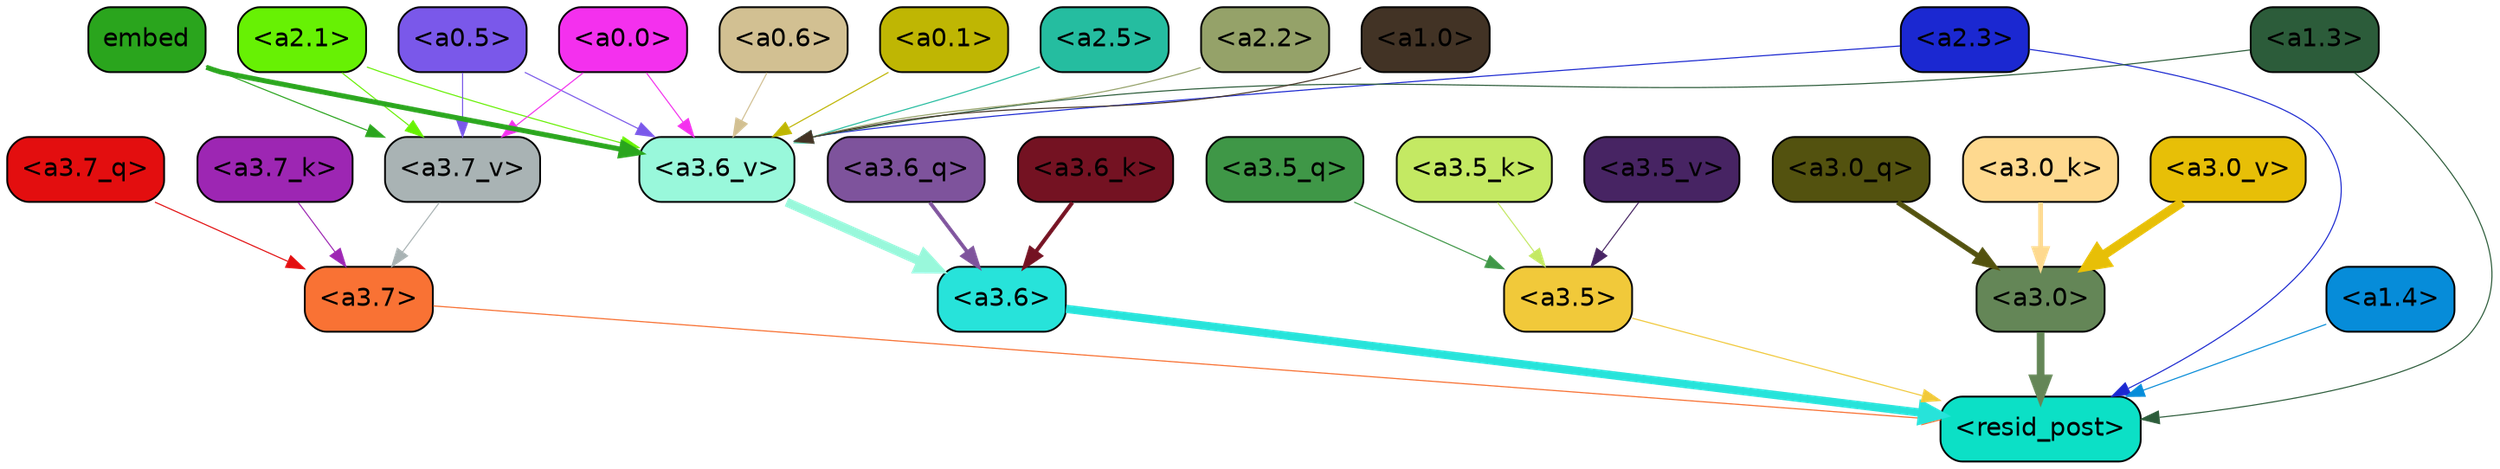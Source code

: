 strict digraph "" {
	graph [bgcolor=transparent,
		layout=dot,
		overlap=false,
		splines=true
	];
	"<a3.7>"	[color=black,
		fillcolor="#f97234",
		fontname=Helvetica,
		shape=box,
		style="filled, rounded"];
	"<resid_post>"	[color=black,
		fillcolor="#0ce0c6",
		fontname=Helvetica,
		shape=box,
		style="filled, rounded"];
	"<a3.7>" -> "<resid_post>"	[color="#f97234",
		penwidth=0.6239100098609924];
	"<a3.6>"	[color=black,
		fillcolor="#27e3da",
		fontname=Helvetica,
		shape=box,
		style="filled, rounded"];
	"<a3.6>" -> "<resid_post>"	[color="#27e3da",
		penwidth=4.569062113761902];
	"<a3.5>"	[color=black,
		fillcolor="#f1c93a",
		fontname=Helvetica,
		shape=box,
		style="filled, rounded"];
	"<a3.5>" -> "<resid_post>"	[color="#f1c93a",
		penwidth=0.6];
	"<a3.0>"	[color=black,
		fillcolor="#648657",
		fontname=Helvetica,
		shape=box,
		style="filled, rounded"];
	"<a3.0>" -> "<resid_post>"	[color="#648657",
		penwidth=4.283544182777405];
	"<a2.3>"	[color=black,
		fillcolor="#1b28d1",
		fontname=Helvetica,
		shape=box,
		style="filled, rounded"];
	"<a2.3>" -> "<resid_post>"	[color="#1b28d1",
		penwidth=0.6];
	"<a3.6_v>"	[color=black,
		fillcolor="#99f8db",
		fontname=Helvetica,
		shape=box,
		style="filled, rounded"];
	"<a2.3>" -> "<a3.6_v>"	[color="#1b28d1",
		penwidth=0.6];
	"<a1.4>"	[color=black,
		fillcolor="#068cd9",
		fontname=Helvetica,
		shape=box,
		style="filled, rounded"];
	"<a1.4>" -> "<resid_post>"	[color="#068cd9",
		penwidth=0.6];
	"<a1.3>"	[color=black,
		fillcolor="#2c5c3a",
		fontname=Helvetica,
		shape=box,
		style="filled, rounded"];
	"<a1.3>" -> "<resid_post>"	[color="#2c5c3a",
		penwidth=0.6];
	"<a1.3>" -> "<a3.6_v>"	[color="#2c5c3a",
		penwidth=0.6];
	"<a3.7_q>"	[color=black,
		fillcolor="#e30e0f",
		fontname=Helvetica,
		shape=box,
		style="filled, rounded"];
	"<a3.7_q>" -> "<a3.7>"	[color="#e30e0f",
		penwidth=0.6];
	"<a3.6_q>"	[color=black,
		fillcolor="#7e539c",
		fontname=Helvetica,
		shape=box,
		style="filled, rounded"];
	"<a3.6_q>" -> "<a3.6>"	[color="#7e539c",
		penwidth=2.0347584784030914];
	"<a3.5_q>"	[color=black,
		fillcolor="#3f9747",
		fontname=Helvetica,
		shape=box,
		style="filled, rounded"];
	"<a3.5_q>" -> "<a3.5>"	[color="#3f9747",
		penwidth=0.6];
	"<a3.0_q>"	[color=black,
		fillcolor="#53520f",
		fontname=Helvetica,
		shape=box,
		style="filled, rounded"];
	"<a3.0_q>" -> "<a3.0>"	[color="#53520f",
		penwidth=2.8635367155075073];
	"<a3.7_k>"	[color=black,
		fillcolor="#9d26b3",
		fontname=Helvetica,
		shape=box,
		style="filled, rounded"];
	"<a3.7_k>" -> "<a3.7>"	[color="#9d26b3",
		penwidth=0.6];
	"<a3.6_k>"	[color=black,
		fillcolor="#741222",
		fontname=Helvetica,
		shape=box,
		style="filled, rounded"];
	"<a3.6_k>" -> "<a3.6>"	[color="#741222",
		penwidth=2.1760786175727844];
	"<a3.5_k>"	[color=black,
		fillcolor="#c4e963",
		fontname=Helvetica,
		shape=box,
		style="filled, rounded"];
	"<a3.5_k>" -> "<a3.5>"	[color="#c4e963",
		penwidth=0.6];
	"<a3.0_k>"	[color=black,
		fillcolor="#fed98f",
		fontname=Helvetica,
		shape=box,
		style="filled, rounded"];
	"<a3.0_k>" -> "<a3.0>"	[color="#fed98f",
		penwidth=2.632905662059784];
	"<a3.7_v>"	[color=black,
		fillcolor="#a9b3b4",
		fontname=Helvetica,
		shape=box,
		style="filled, rounded"];
	"<a3.7_v>" -> "<a3.7>"	[color="#a9b3b4",
		penwidth=0.6];
	"<a3.6_v>" -> "<a3.6>"	[color="#99f8db",
		penwidth=4.981305837631226];
	"<a3.5_v>"	[color=black,
		fillcolor="#472463",
		fontname=Helvetica,
		shape=box,
		style="filled, rounded"];
	"<a3.5_v>" -> "<a3.5>"	[color="#472463",
		penwidth=0.6];
	"<a3.0_v>"	[color=black,
		fillcolor="#e7bf07",
		fontname=Helvetica,
		shape=box,
		style="filled, rounded"];
	"<a3.0_v>" -> "<a3.0>"	[color="#e7bf07",
		penwidth=5.168330669403076];
	"<a2.1>"	[color=black,
		fillcolor="#67f104",
		fontname=Helvetica,
		shape=box,
		style="filled, rounded"];
	"<a2.1>" -> "<a3.7_v>"	[color="#67f104",
		penwidth=0.6];
	"<a2.1>" -> "<a3.6_v>"	[color="#67f104",
		penwidth=0.6];
	"<a0.5>"	[color=black,
		fillcolor="#7a58ea",
		fontname=Helvetica,
		shape=box,
		style="filled, rounded"];
	"<a0.5>" -> "<a3.7_v>"	[color="#7a58ea",
		penwidth=0.6];
	"<a0.5>" -> "<a3.6_v>"	[color="#7a58ea",
		penwidth=0.6];
	"<a0.0>"	[color=black,
		fillcolor="#f430ee",
		fontname=Helvetica,
		shape=box,
		style="filled, rounded"];
	"<a0.0>" -> "<a3.7_v>"	[color="#f430ee",
		penwidth=0.6];
	"<a0.0>" -> "<a3.6_v>"	[color="#f430ee",
		penwidth=0.6];
	embed	[color=black,
		fillcolor="#2aa51d",
		fontname=Helvetica,
		shape=box,
		style="filled, rounded"];
	embed -> "<a3.7_v>"	[color="#2aa51d",
		penwidth=0.6];
	embed -> "<a3.6_v>"	[color="#2aa51d",
		penwidth=2.7825746536254883];
	"<a2.5>"	[color=black,
		fillcolor="#25bda0",
		fontname=Helvetica,
		shape=box,
		style="filled, rounded"];
	"<a2.5>" -> "<a3.6_v>"	[color="#25bda0",
		penwidth=0.6];
	"<a2.2>"	[color=black,
		fillcolor="#95a269",
		fontname=Helvetica,
		shape=box,
		style="filled, rounded"];
	"<a2.2>" -> "<a3.6_v>"	[color="#95a269",
		penwidth=0.6];
	"<a1.0>"	[color=black,
		fillcolor="#423325",
		fontname=Helvetica,
		shape=box,
		style="filled, rounded"];
	"<a1.0>" -> "<a3.6_v>"	[color="#423325",
		penwidth=0.6];
	"<a0.6>"	[color=black,
		fillcolor="#d2c092",
		fontname=Helvetica,
		shape=box,
		style="filled, rounded"];
	"<a0.6>" -> "<a3.6_v>"	[color="#d2c092",
		penwidth=0.6];
	"<a0.1>"	[color=black,
		fillcolor="#bfb603",
		fontname=Helvetica,
		shape=box,
		style="filled, rounded"];
	"<a0.1>" -> "<a3.6_v>"	[color="#bfb603",
		penwidth=0.6];
}
